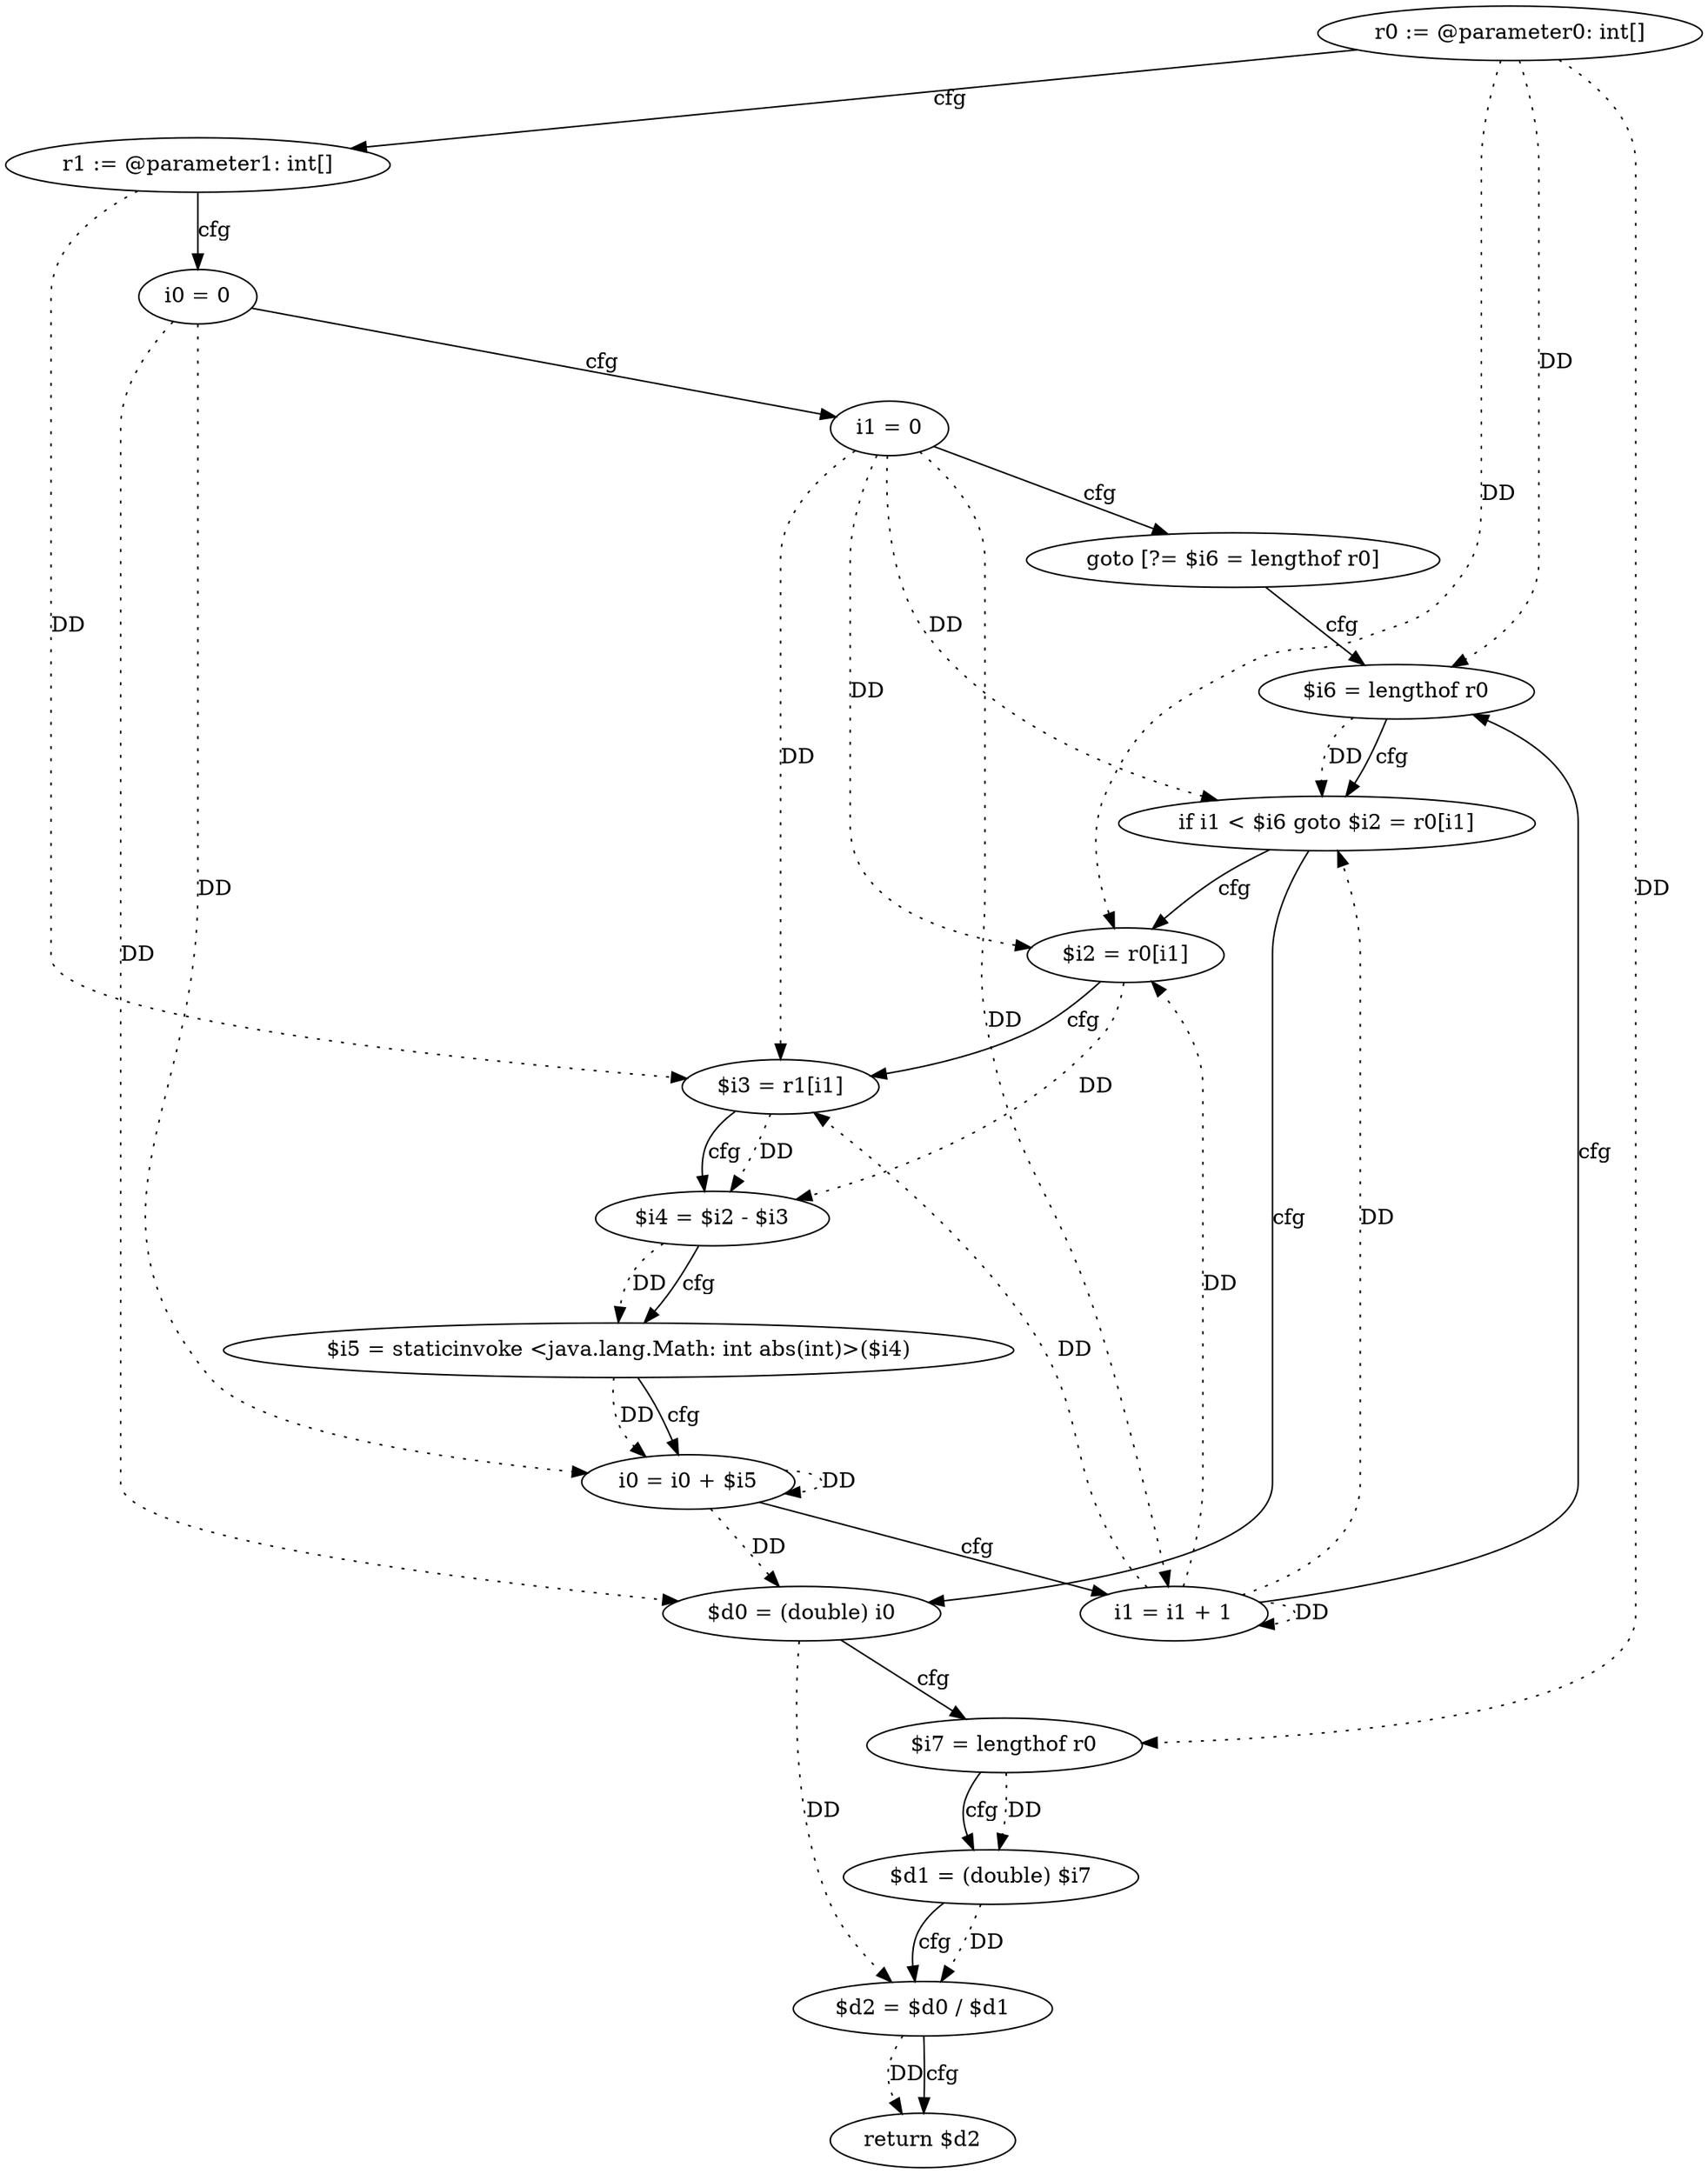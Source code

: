 digraph "mean_absolute_error" {
    "0" [label="r0 := @parameter0: int[]",];
    "1" [label="r1 := @parameter1: int[]",];
    "2" [label="i0 = 0",];
    "3" [label="i1 = 0",];
    "4" [label="goto [?= $i6 = lengthof r0]",];
    "5" [label="$i2 = r0[i1]",];
    "6" [label="$i3 = r1[i1]",];
    "7" [label="$i4 = $i2 - $i3",];
    "8" [label="$i5 = staticinvoke <java.lang.Math: int abs(int)>($i4)",];
    "9" [label="i0 = i0 + $i5",];
    "10" [label="i1 = i1 + 1",];
    "11" [label="$i6 = lengthof r0",];
    "12" [label="if i1 < $i6 goto $i2 = r0[i1]",];
    "13" [label="$d0 = (double) i0",];
    "14" [label="$i7 = lengthof r0",];
    "15" [label="$d1 = (double) $i7",];
    "16" [label="$d2 = $d0 / $d1",];
    "17" [label="return $d2",];
    "0"->"5" [label="DD",style=dotted,];
    "0"->"11" [label="DD",style=dotted,];
    "0"->"14" [label="DD",style=dotted,];
    "1"->"6" [label="DD",style=dotted,];
    "2"->"9" [label="DD",style=dotted,];
    "2"->"13" [label="DD",style=dotted,];
    "3"->"5" [label="DD",style=dotted,];
    "3"->"6" [label="DD",style=dotted,];
    "3"->"10" [label="DD",style=dotted,];
    "3"->"12" [label="DD",style=dotted,];
    "5"->"7" [label="DD",style=dotted,];
    "6"->"7" [label="DD",style=dotted,];
    "7"->"8" [label="DD",style=dotted,];
    "8"->"9" [label="DD",style=dotted,];
    "9"->"9" [label="DD",style=dotted,];
    "9"->"13" [label="DD",style=dotted,];
    "10"->"5" [label="DD",style=dotted,];
    "10"->"6" [label="DD",style=dotted,];
    "10"->"10" [label="DD",style=dotted,];
    "10"->"12" [label="DD",style=dotted,];
    "11"->"12" [label="DD",style=dotted,];
    "13"->"16" [label="DD",style=dotted,];
    "14"->"15" [label="DD",style=dotted,];
    "15"->"16" [label="DD",style=dotted,];
    "16"->"17" [label="DD",style=dotted,];
    "0"->"1" [label="cfg",];
    "1"->"2" [label="cfg",];
    "2"->"3" [label="cfg",];
    "3"->"4" [label="cfg",];
    "4"->"11" [label="cfg",];
    "5"->"6" [label="cfg",];
    "6"->"7" [label="cfg",];
    "7"->"8" [label="cfg",];
    "8"->"9" [label="cfg",];
    "9"->"10" [label="cfg",];
    "10"->"11" [label="cfg",];
    "11"->"12" [label="cfg",];
    "12"->"13" [label="cfg",];
    "12"->"5" [label="cfg",];
    "13"->"14" [label="cfg",];
    "14"->"15" [label="cfg",];
    "15"->"16" [label="cfg",];
    "16"->"17" [label="cfg",];
}

